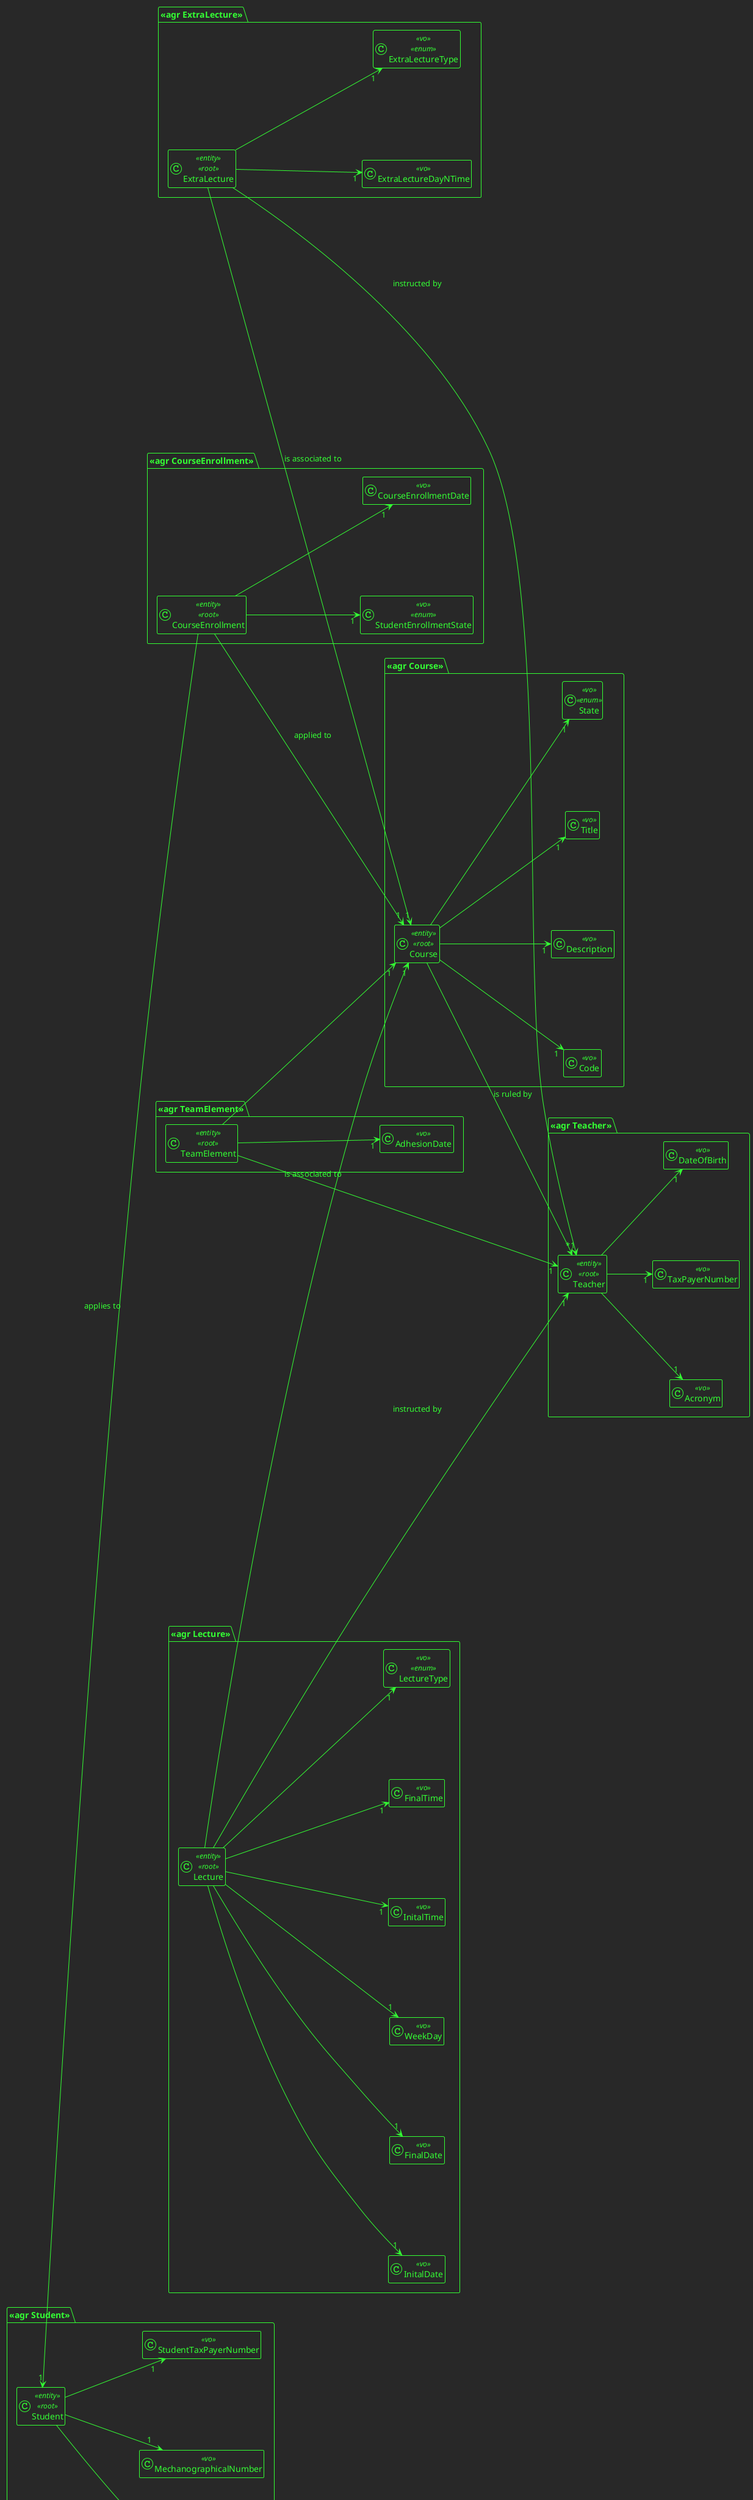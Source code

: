 @startuml DDD

!theme crt-green
skinparam nodesep 150
hide empty members
left to right direction
package "<<agr Teacher>>"{

    class Teacher<<entity>><<root>>{}
    class Acronym<<vo>>{}
    class TaxPayerNumber<<vo>>{}
    class DateOfBirth<<vo>>{}


    Teacher -down-> "1" Acronym
    Teacher --> "1" DateOfBirth
    Teacher --> "1" TaxPayerNumber
}
package "<<agr Student>>"{

    class Student<<entity>><<root>>{}
    class MechanographicalNumber<<vo>>{}
    class StudentTaxPayerNumber<<vo>>{}
    class StudentDateOfBirth<<vo>>{}

    Student --> "1" MechanographicalNumber

    'Student <-- "*" Lecture : participates
    Student --> "1" StudentDateOfBirth
    Student --> "1" StudentTaxPayerNumber
}
package "<<agr Course>>"{
    class Course<<entity>><<root>>{}
    class Code <<vo>>
    class Description<<vo>>{}
    class Title<<vo>>{}
    class State<<vo>><<enum>>{}

    Course  --> "1" State
    Course  -down-> "1" Title
    Course  -down-> "1" Description
    Course  -down-> "1" Code
    Course --> "*" Teacher : is ruled by
}
package "<<agr ExtraLecture>>"{
    class ExtraLecture<<entity>><<root>>{}
    class ExtraLectureDayNTime<<vo>>{}
    class ExtraLectureType<<vo>><<enum>>{}

    ExtraLecture --> "1" ExtraLectureDayNTime
    ExtraLecture --> "1" Teacher : instructed by
    ExtraLecture --> "1" Course : is associated to
    ExtraLecture --> "1" ExtraLectureType
}




package "<<agr CourseEnrollment>>"{
    class CourseEnrollment <<entity>><<root>>{}
    class StudentEnrollmentState <<vo>><<enum>>{}
    class CourseEnrollmentDate <<vo>>{}
    CourseEnrollment --> "1" Course : applied to
    CourseEnrollment --> "1" StudentEnrollmentState
    CourseEnrollment --> "1" CourseEnrollmentDate
    Student "1" <-- CourseEnrollment: applies to
}

package "<<agr TeamElement>>"{
    class TeamElement <<entity>><<root>>{}
    class AdhesionDate <<vo>>{}
    TeamElement --> "1" AdhesionDate
    TeamElement --> "1" Course
    TeamElement --> "1" Teacher
}
package "<<agr Lecture>>"{
    class Lecture<<entity>><<root>>{}
    class InitalDate<<vo>>{}
    class FinalDate<<vo>>{}
    class WeekDay<<vo>>{}
    class InitalTime<<vo>>{}
    class FinalTime<<vo>>{}
    class LectureType<<vo>><<enum>>{}

    Lecture --> "1" InitalDate
    Lecture --> "1" FinalDate
    Lecture --> "1" WeekDay
    Lecture --> "1" InitalTime
    Lecture --> "1" FinalTime
    Lecture --> "1" Course : is associated to
    Lecture --> "1" Teacher: instructed by
    Lecture --> "1" LectureType
}
@enduml